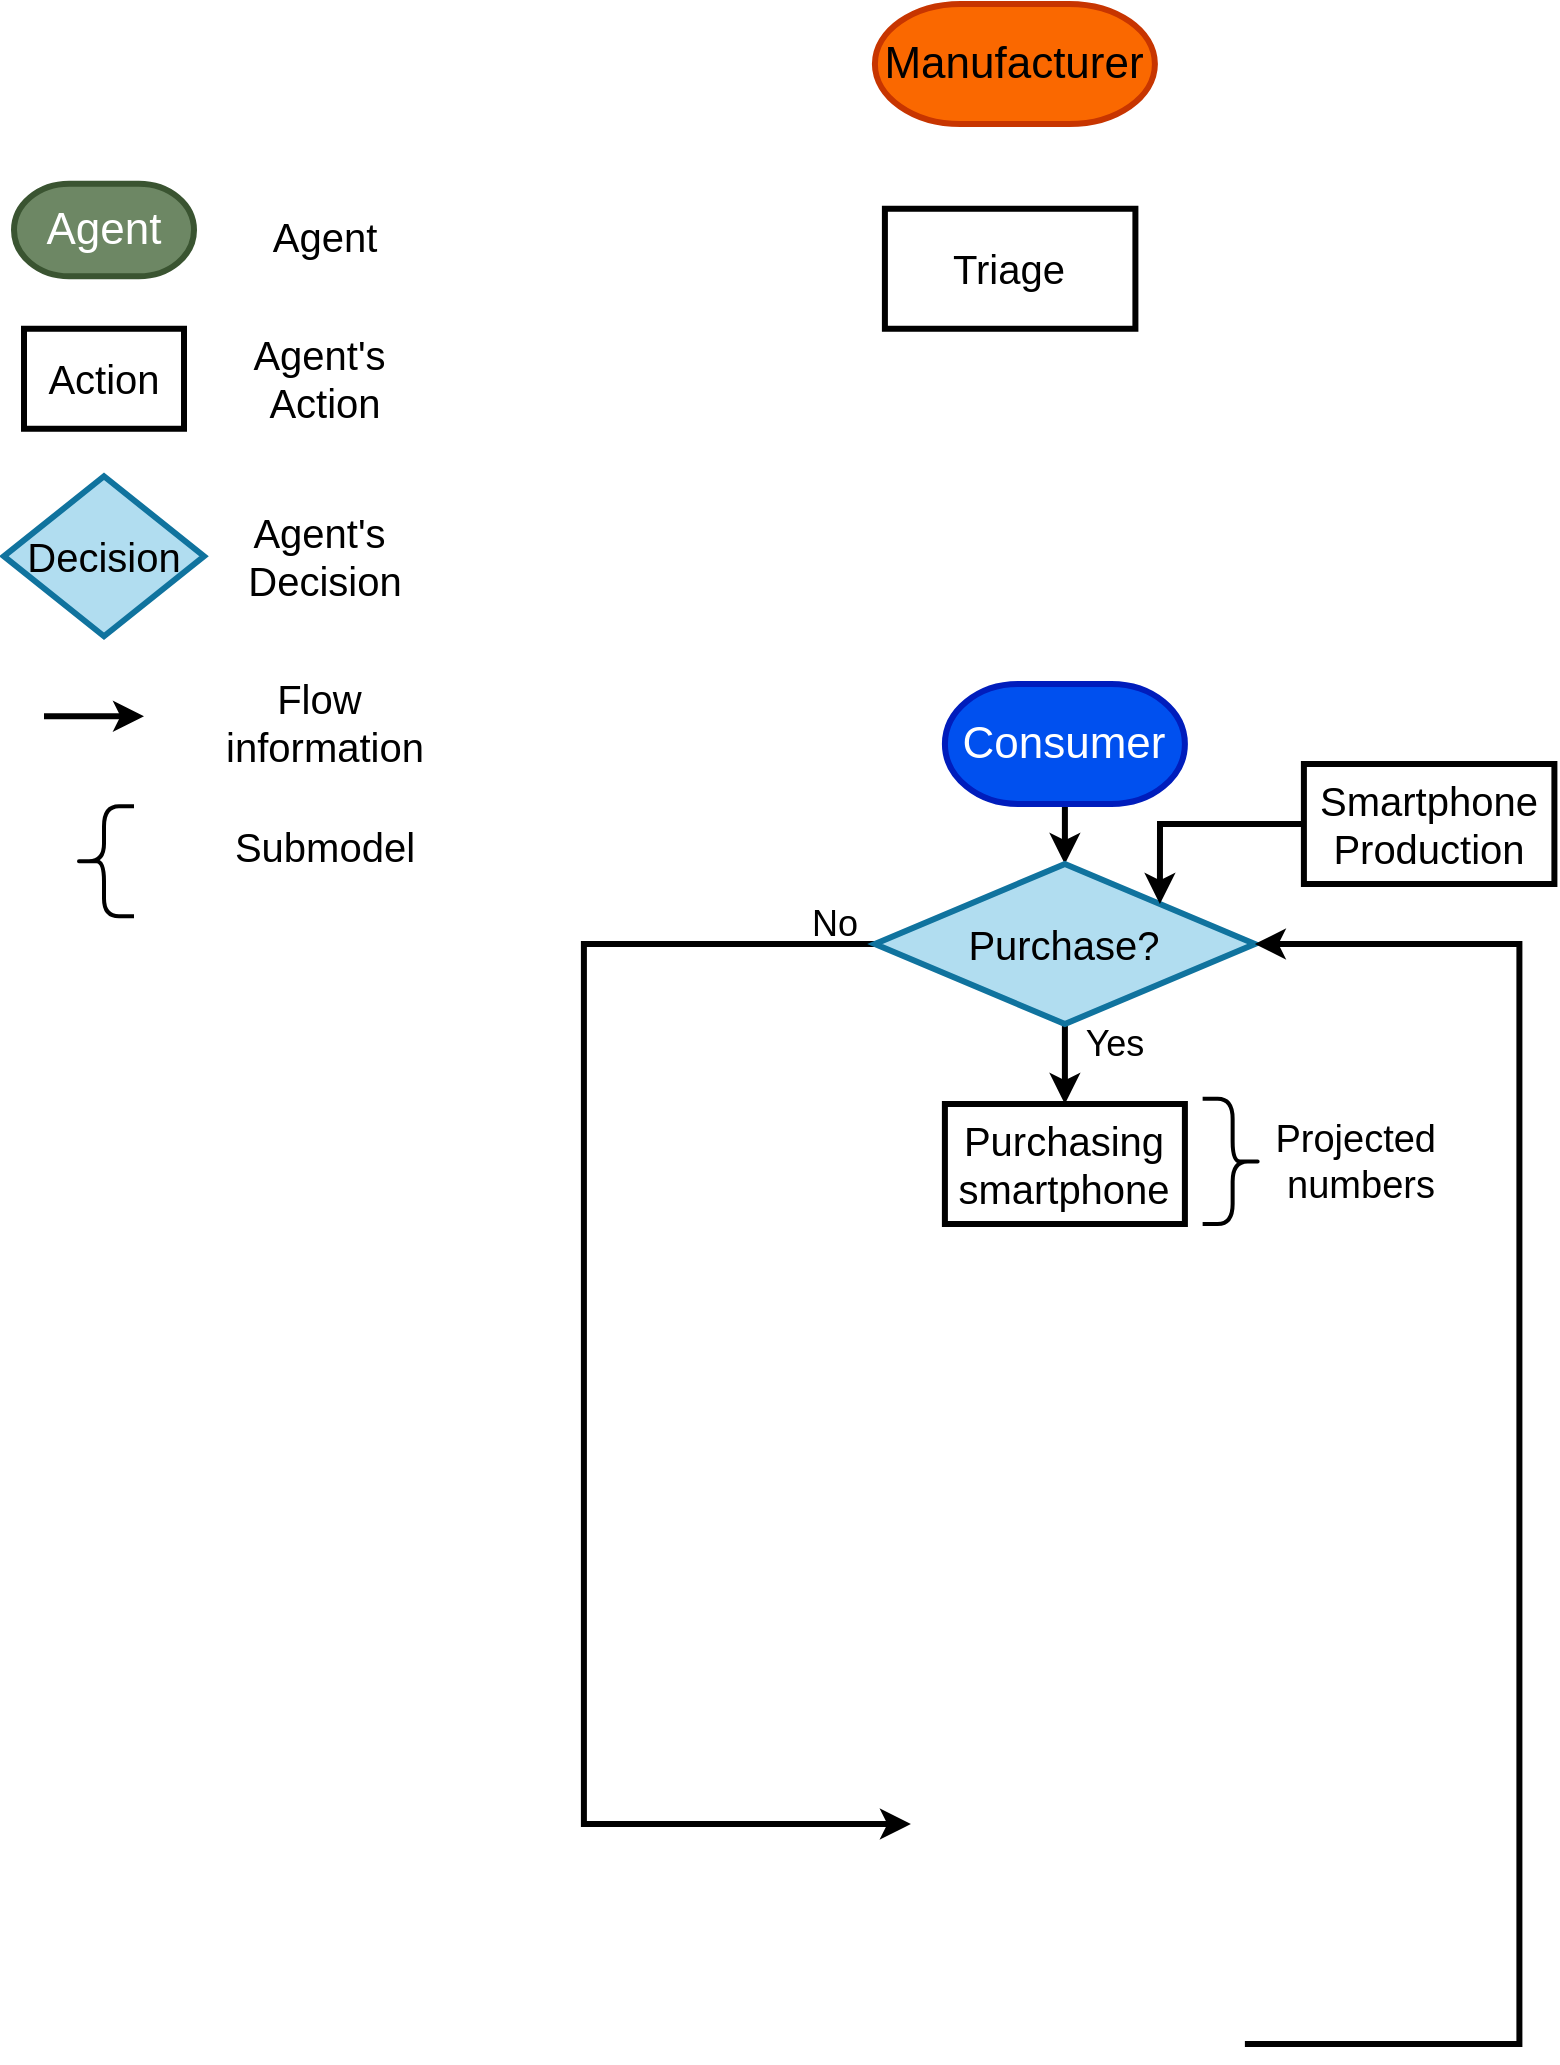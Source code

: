 <mxfile version="24.7.12">
  <diagram id="C5RBs43oDa-KdzZeNtuy" name="Page-1">
    <mxGraphModel dx="1562" dy="845" grid="1" gridSize="10" guides="1" tooltips="1" connect="1" arrows="1" fold="1" page="1" pageScale="1" pageWidth="827" pageHeight="1169" math="0" shadow="0">
      <root>
        <mxCell id="WIyWlLk6GJQsqaUBKTNV-0" />
        <mxCell id="WIyWlLk6GJQsqaUBKTNV-1" parent="WIyWlLk6GJQsqaUBKTNV-0" />
        <mxCell id="bDE5EPqDkpvJi6Vv1kTd-0" value="" style="shape=curlyBracket;whiteSpace=wrap;html=1;rounded=1;labelPosition=left;verticalLabelPosition=middle;align=right;verticalAlign=middle;size=0.5;strokeWidth=2;" vertex="1" parent="WIyWlLk6GJQsqaUBKTNV-1">
          <mxGeometry x="55" y="501.13" width="30" height="55" as="geometry" />
        </mxCell>
        <mxCell id="bDE5EPqDkpvJi6Vv1kTd-1" value="&lt;font style=&quot;font-size: 20px;&quot;&gt;Submodel&lt;/font&gt;" style="text;html=1;align=center;verticalAlign=middle;resizable=0;points=[];autosize=1;strokeColor=none;fillColor=none;" vertex="1" parent="WIyWlLk6GJQsqaUBKTNV-1">
          <mxGeometry x="125" y="501.13" width="110" height="40" as="geometry" />
        </mxCell>
        <mxCell id="bDE5EPqDkpvJi6Vv1kTd-2" value="" style="endArrow=classic;html=1;rounded=0;strokeWidth=3;" edge="1" parent="WIyWlLk6GJQsqaUBKTNV-1">
          <mxGeometry width="50" height="50" relative="1" as="geometry">
            <mxPoint x="40" y="456.13" as="sourcePoint" />
            <mxPoint x="90" y="456.13" as="targetPoint" />
          </mxGeometry>
        </mxCell>
        <mxCell id="bDE5EPqDkpvJi6Vv1kTd-3" value="&lt;font style=&quot;font-size: 20px;&quot;&gt;Flow&amp;nbsp;&lt;/font&gt;&lt;div&gt;&lt;font style=&quot;font-size: 20px;&quot;&gt;information&lt;/font&gt;&lt;/div&gt;" style="text;html=1;align=center;verticalAlign=middle;resizable=0;points=[];autosize=1;strokeColor=none;fillColor=none;" vertex="1" parent="WIyWlLk6GJQsqaUBKTNV-1">
          <mxGeometry x="120" y="428.63" width="120" height="60" as="geometry" />
        </mxCell>
        <mxCell id="bDE5EPqDkpvJi6Vv1kTd-4" value="&lt;font style=&quot;font-size: 20px;&quot;&gt;Decision&lt;/font&gt;" style="rhombus;whiteSpace=wrap;html=1;fontSize=20;strokeWidth=3;fillColor=#b1ddf0;strokeColor=#10739e;" vertex="1" parent="WIyWlLk6GJQsqaUBKTNV-1">
          <mxGeometry x="20" y="336.13" width="100" height="80" as="geometry" />
        </mxCell>
        <mxCell id="bDE5EPqDkpvJi6Vv1kTd-5" value="&lt;span style=&quot;font-size: 20px;&quot;&gt;Agent&#39;s&amp;nbsp;&lt;/span&gt;&lt;div&gt;&lt;span style=&quot;font-size: 20px;&quot;&gt;Decision&lt;/span&gt;&lt;/div&gt;" style="text;html=1;align=center;verticalAlign=middle;resizable=0;points=[];autosize=1;strokeColor=none;fillColor=none;" vertex="1" parent="WIyWlLk6GJQsqaUBKTNV-1">
          <mxGeometry x="130" y="346.13" width="100" height="60" as="geometry" />
        </mxCell>
        <mxCell id="bDE5EPqDkpvJi6Vv1kTd-6" value="Action" style="rounded=0;whiteSpace=wrap;html=1;fontSize=20;strokeWidth=3;" vertex="1" parent="WIyWlLk6GJQsqaUBKTNV-1">
          <mxGeometry x="30" y="262.38" width="80" height="50" as="geometry" />
        </mxCell>
        <mxCell id="bDE5EPqDkpvJi6Vv1kTd-7" value="&lt;span style=&quot;font-size: 20px;&quot;&gt;Agent&#39;s&amp;nbsp;&lt;/span&gt;&lt;div&gt;&lt;span style=&quot;font-size: 20px;&quot;&gt;Action&lt;/span&gt;&lt;/div&gt;" style="text;html=1;align=center;verticalAlign=middle;resizable=0;points=[];autosize=1;strokeColor=none;fillColor=none;" vertex="1" parent="WIyWlLk6GJQsqaUBKTNV-1">
          <mxGeometry x="130" y="257.38" width="100" height="60" as="geometry" />
        </mxCell>
        <mxCell id="bDE5EPqDkpvJi6Vv1kTd-8" value="&lt;span style=&quot;color: rgb(255, 255, 255); font-size: 22px;&quot;&gt;Agent&lt;/span&gt;" style="strokeWidth=3;html=1;shape=mxgraph.flowchart.terminator;whiteSpace=wrap;fillColor=#6d8764;strokeColor=#3A5431;fontColor=#ffffff;" vertex="1" parent="WIyWlLk6GJQsqaUBKTNV-1">
          <mxGeometry x="25" y="189.88" width="90" height="46.25" as="geometry" />
        </mxCell>
        <mxCell id="bDE5EPqDkpvJi6Vv1kTd-9" value="&lt;span style=&quot;font-size: 20px;&quot;&gt;Agent&lt;/span&gt;" style="text;html=1;align=center;verticalAlign=middle;resizable=0;points=[];autosize=1;strokeColor=none;fillColor=none;" vertex="1" parent="WIyWlLk6GJQsqaUBKTNV-1">
          <mxGeometry x="140" y="196.13" width="80" height="40" as="geometry" />
        </mxCell>
        <mxCell id="bDE5EPqDkpvJi6Vv1kTd-10" style="edgeStyle=orthogonalEdgeStyle;rounded=0;orthogonalLoop=1;jettySize=auto;html=1;exitX=0.5;exitY=1;exitDx=0;exitDy=0;entryX=0.5;entryY=0;entryDx=0;entryDy=0;strokeWidth=3;" edge="1" parent="WIyWlLk6GJQsqaUBKTNV-1" target="bDE5EPqDkpvJi6Vv1kTd-13">
          <mxGeometry relative="1" as="geometry">
            <mxPoint x="550.45" y="500" as="sourcePoint" />
          </mxGeometry>
        </mxCell>
        <mxCell id="bDE5EPqDkpvJi6Vv1kTd-11" style="edgeStyle=orthogonalEdgeStyle;rounded=0;orthogonalLoop=1;jettySize=auto;html=1;exitX=0.5;exitY=1;exitDx=0;exitDy=0;entryX=0.5;entryY=0;entryDx=0;entryDy=0;strokeWidth=3;" edge="1" parent="WIyWlLk6GJQsqaUBKTNV-1" source="bDE5EPqDkpvJi6Vv1kTd-13" target="bDE5EPqDkpvJi6Vv1kTd-17">
          <mxGeometry relative="1" as="geometry" />
        </mxCell>
        <mxCell id="bDE5EPqDkpvJi6Vv1kTd-12" style="edgeStyle=orthogonalEdgeStyle;rounded=0;orthogonalLoop=1;jettySize=auto;html=1;entryX=0;entryY=0.5;entryDx=0;entryDy=0;exitX=0;exitY=0.5;exitDx=0;exitDy=0;strokeWidth=3;" edge="1" parent="WIyWlLk6GJQsqaUBKTNV-1" source="bDE5EPqDkpvJi6Vv1kTd-13">
          <mxGeometry relative="1" as="geometry">
            <Array as="points">
              <mxPoint x="309.95" y="570" />
              <mxPoint x="309.95" y="1010" />
            </Array>
            <mxPoint x="473.45" y="1010" as="targetPoint" />
          </mxGeometry>
        </mxCell>
        <mxCell id="bDE5EPqDkpvJi6Vv1kTd-13" value="&lt;font style=&quot;font-size: 20px;&quot;&gt;Purchase?&lt;/font&gt;" style="rhombus;whiteSpace=wrap;html=1;fontSize=20;strokeWidth=3;fillColor=#b1ddf0;strokeColor=#10739e;" vertex="1" parent="WIyWlLk6GJQsqaUBKTNV-1">
          <mxGeometry x="455.45" y="530" width="190" height="80" as="geometry" />
        </mxCell>
        <mxCell id="bDE5EPqDkpvJi6Vv1kTd-17" value="Purchasing smartphone" style="rounded=0;whiteSpace=wrap;html=1;fontSize=20;strokeWidth=3;" vertex="1" parent="WIyWlLk6GJQsqaUBKTNV-1">
          <mxGeometry x="490.45" y="650" width="120" height="60" as="geometry" />
        </mxCell>
        <mxCell id="bDE5EPqDkpvJi6Vv1kTd-25" style="edgeStyle=orthogonalEdgeStyle;rounded=0;orthogonalLoop=1;jettySize=auto;html=1;exitX=1;exitY=0.5;exitDx=0;exitDy=0;entryX=1;entryY=0.5;entryDx=0;entryDy=0;strokeWidth=3;" edge="1" parent="WIyWlLk6GJQsqaUBKTNV-1" target="bDE5EPqDkpvJi6Vv1kTd-13">
          <mxGeometry relative="1" as="geometry">
            <Array as="points">
              <mxPoint x="777.7" y="1120" />
              <mxPoint x="777.7" y="570" />
            </Array>
            <mxPoint x="640.45" y="1120" as="sourcePoint" />
          </mxGeometry>
        </mxCell>
        <mxCell id="bDE5EPqDkpvJi6Vv1kTd-30" value="&lt;span style=&quot;color: rgb(255, 255, 255); font-size: 22px;&quot;&gt;Consumer&lt;/span&gt;" style="strokeWidth=3;html=1;shape=mxgraph.flowchart.terminator;whiteSpace=wrap;fillColor=#0050ef;strokeColor=#001DBC;fontColor=#ffffff;" vertex="1" parent="WIyWlLk6GJQsqaUBKTNV-1">
          <mxGeometry x="490.45" y="440" width="120" height="60" as="geometry" />
        </mxCell>
        <mxCell id="bDE5EPqDkpvJi6Vv1kTd-31" value="&lt;font style=&quot;font-size: 19px;&quot;&gt;Projected&amp;nbsp;&lt;/font&gt;&lt;div style=&quot;font-size: 19px;&quot;&gt;&lt;font style=&quot;font-size: 19px;&quot;&gt;numbers&lt;/font&gt;&lt;/div&gt;" style="text;html=1;align=center;verticalAlign=middle;resizable=0;points=[];autosize=1;strokeColor=none;fillColor=none;" vertex="1" parent="WIyWlLk6GJQsqaUBKTNV-1">
          <mxGeometry x="643.33" y="648.69" width="110" height="60" as="geometry" />
        </mxCell>
        <mxCell id="bDE5EPqDkpvJi6Vv1kTd-34" value="&lt;font style=&quot;font-size: 18px;&quot;&gt;Yes&lt;/font&gt;" style="text;html=1;align=center;verticalAlign=middle;resizable=0;points=[];autosize=1;strokeColor=none;fillColor=none;" vertex="1" parent="WIyWlLk6GJQsqaUBKTNV-1">
          <mxGeometry x="549.95" y="600" width="50" height="40" as="geometry" />
        </mxCell>
        <mxCell id="bDE5EPqDkpvJi6Vv1kTd-35" value="&lt;font style=&quot;font-size: 18px;&quot;&gt;No&lt;/font&gt;" style="text;html=1;align=center;verticalAlign=middle;resizable=0;points=[];autosize=1;strokeColor=none;fillColor=none;" vertex="1" parent="WIyWlLk6GJQsqaUBKTNV-1">
          <mxGeometry x="410.45" y="540" width="50" height="40" as="geometry" />
        </mxCell>
        <mxCell id="bDE5EPqDkpvJi6Vv1kTd-40" value="&lt;span style=&quot;font-size: 22px;&quot;&gt;Manufacturer&lt;/span&gt;" style="strokeWidth=3;html=1;shape=mxgraph.flowchart.terminator;whiteSpace=wrap;fillColor=#fa6800;fontColor=#000000;strokeColor=#C73500;" vertex="1" parent="WIyWlLk6GJQsqaUBKTNV-1">
          <mxGeometry x="455.45" y="100" width="140" height="60" as="geometry" />
        </mxCell>
        <mxCell id="bDE5EPqDkpvJi6Vv1kTd-41" style="edgeStyle=orthogonalEdgeStyle;rounded=0;orthogonalLoop=1;jettySize=auto;html=1;exitX=0;exitY=0.5;exitDx=0;exitDy=0;entryX=1;entryY=0;entryDx=0;entryDy=0;strokeWidth=3;" edge="1" parent="WIyWlLk6GJQsqaUBKTNV-1" source="bDE5EPqDkpvJi6Vv1kTd-42" target="bDE5EPqDkpvJi6Vv1kTd-13">
          <mxGeometry relative="1" as="geometry">
            <Array as="points">
              <mxPoint x="597.95" y="510" />
            </Array>
          </mxGeometry>
        </mxCell>
        <mxCell id="bDE5EPqDkpvJi6Vv1kTd-42" value="Smartphone Production" style="rounded=0;whiteSpace=wrap;html=1;fontSize=20;strokeWidth=3;" vertex="1" parent="WIyWlLk6GJQsqaUBKTNV-1">
          <mxGeometry x="669.95" y="480" width="125.25" height="60" as="geometry" />
        </mxCell>
        <mxCell id="bDE5EPqDkpvJi6Vv1kTd-57" value="" style="shape=curlyBracket;whiteSpace=wrap;html=1;rounded=1;labelPosition=left;verticalLabelPosition=middle;align=right;verticalAlign=middle;size=0.5;strokeWidth=2;rotation=-180;" vertex="1" parent="WIyWlLk6GJQsqaUBKTNV-1">
          <mxGeometry x="619.32" y="647.38" width="30" height="62.62" as="geometry" />
        </mxCell>
        <mxCell id="bDE5EPqDkpvJi6Vv1kTd-58" value="Triage" style="rounded=0;whiteSpace=wrap;html=1;fontSize=20;strokeWidth=3;" vertex="1" parent="WIyWlLk6GJQsqaUBKTNV-1">
          <mxGeometry x="460.45" y="202.38" width="125.25" height="60" as="geometry" />
        </mxCell>
      </root>
    </mxGraphModel>
  </diagram>
</mxfile>
